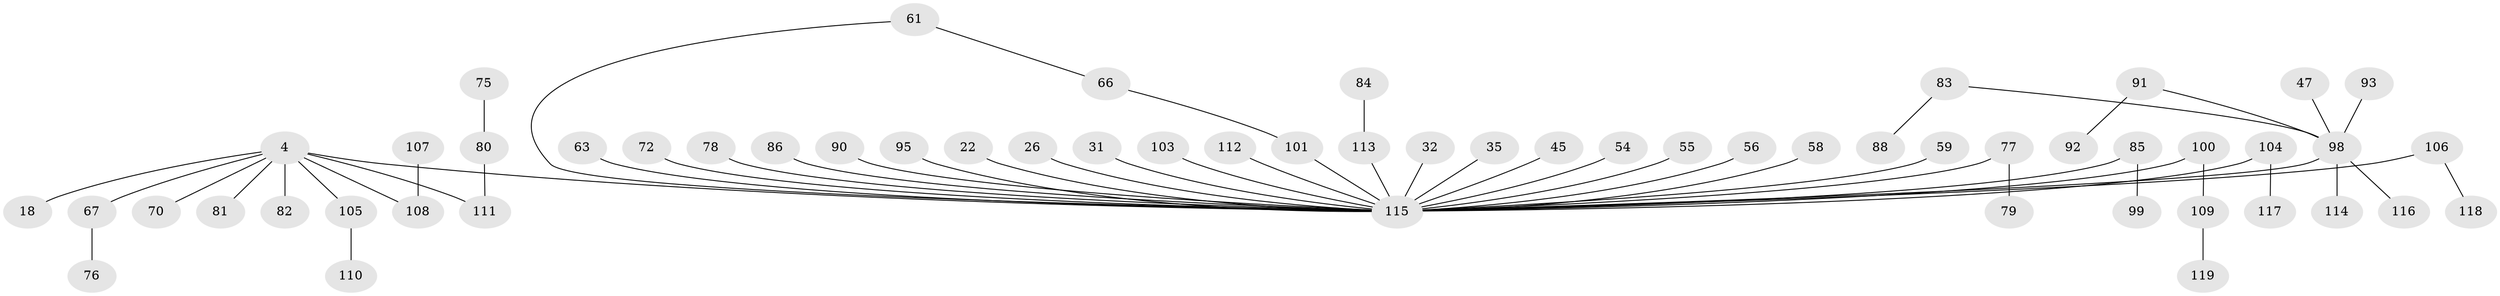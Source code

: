 // original degree distribution, {7: 0.008403361344537815, 4: 0.03361344537815126, 6: 0.025210084033613446, 10: 0.008403361344537815, 2: 0.3277310924369748, 5: 0.03361344537815126, 3: 0.12605042016806722, 1: 0.4369747899159664}
// Generated by graph-tools (version 1.1) at 2025/45/03/04/25 21:45:59]
// undirected, 59 vertices, 59 edges
graph export_dot {
graph [start="1"]
  node [color=gray90,style=filled];
  4;
  18;
  22;
  26;
  31;
  32 [super="+30"];
  35;
  45;
  47;
  54 [super="+28"];
  55;
  56 [super="+37"];
  58;
  59;
  61;
  63;
  66;
  67 [super="+64"];
  70;
  72;
  75;
  76;
  77;
  78;
  79;
  80 [super="+73"];
  81 [super="+16"];
  82 [super="+23"];
  83;
  84;
  85;
  86;
  88;
  90;
  91;
  92;
  93 [super="+60"];
  95;
  98 [super="+20+42"];
  99;
  100 [super="+71"];
  101 [super="+43"];
  103 [super="+65"];
  104 [super="+52"];
  105 [super="+97"];
  106;
  107;
  108 [super="+102"];
  109;
  110;
  111 [super="+62"];
  112;
  113 [super="+25+36+41+44+68"];
  114;
  115 [super="+1+2+8+7+69+17+19+9+46+13+96+14+39"];
  116;
  117;
  118;
  119;
  4 -- 18;
  4 -- 70;
  4 -- 82 [weight=2];
  4 -- 115;
  4 -- 111;
  4 -- 67;
  4 -- 81;
  4 -- 105;
  4 -- 108;
  22 -- 115;
  26 -- 115;
  31 -- 115;
  32 -- 115;
  35 -- 115;
  45 -- 115;
  47 -- 98;
  54 -- 115 [weight=2];
  55 -- 115;
  56 -- 115;
  58 -- 115;
  59 -- 115;
  61 -- 66;
  61 -- 115;
  63 -- 115;
  66 -- 101;
  67 -- 76;
  72 -- 115;
  75 -- 80;
  77 -- 79;
  77 -- 115;
  78 -- 115;
  80 -- 111;
  83 -- 88;
  83 -- 98;
  84 -- 113;
  85 -- 99;
  85 -- 115;
  86 -- 115;
  90 -- 115;
  91 -- 92;
  91 -- 98;
  93 -- 98;
  95 -- 115;
  98 -- 115 [weight=2];
  98 -- 114;
  98 -- 116;
  100 -- 115;
  100 -- 109;
  101 -- 115;
  103 -- 115 [weight=2];
  104 -- 115;
  104 -- 117;
  105 -- 110;
  106 -- 118;
  106 -- 115;
  107 -- 108;
  109 -- 119;
  112 -- 115;
  113 -- 115;
}
